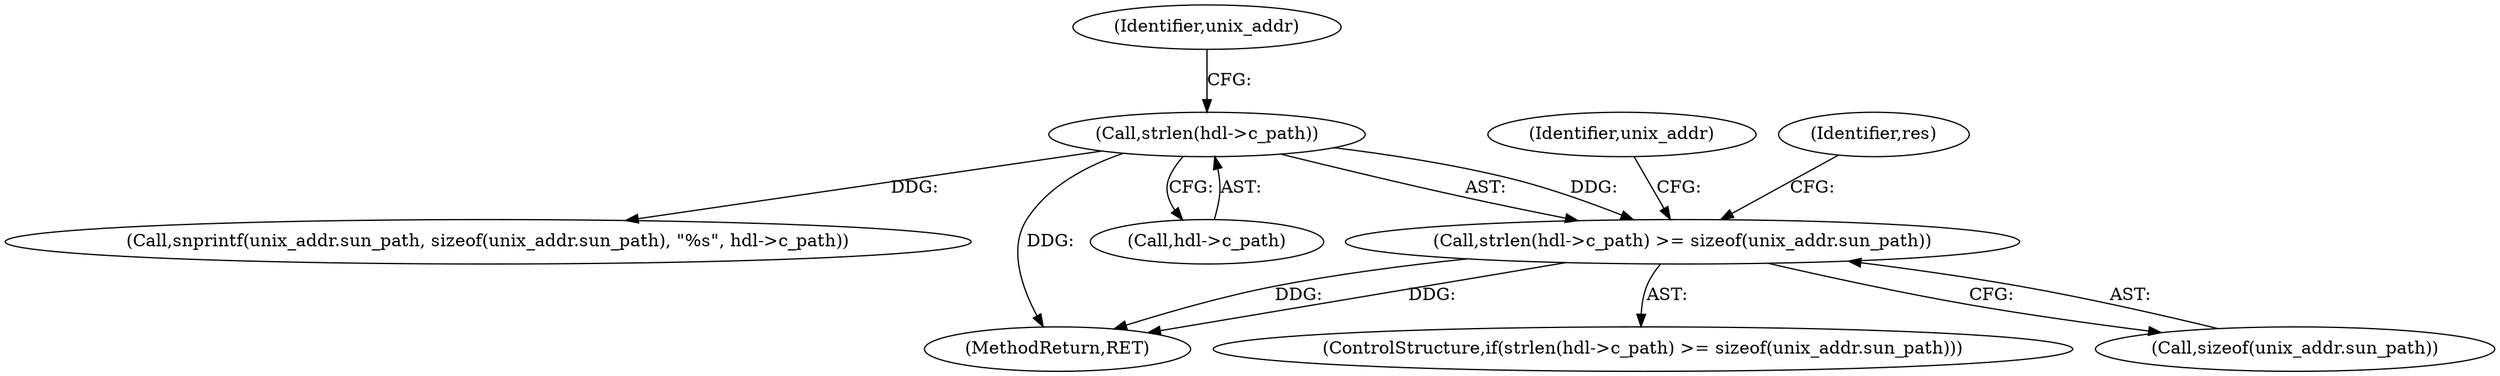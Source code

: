 digraph "0_opa-ff_c5759e7b76f5bf844be6c6641cc1b356bbc83869_0@API" {
"1000134" [label="(Call,strlen(hdl->c_path) >= sizeof(unix_addr.sun_path))"];
"1000135" [label="(Call,strlen(hdl->c_path))"];
"1000148" [label="(Call,snprintf(unix_addr.sun_path, sizeof(unix_addr.sun_path), \"%s\", hdl->c_path))"];
"1000150" [label="(Identifier,unix_addr)"];
"1000283" [label="(MethodReturn,RET)"];
"1000145" [label="(Identifier,res)"];
"1000135" [label="(Call,strlen(hdl->c_path))"];
"1000136" [label="(Call,hdl->c_path)"];
"1000141" [label="(Identifier,unix_addr)"];
"1000133" [label="(ControlStructure,if(strlen(hdl->c_path) >= sizeof(unix_addr.sun_path)))"];
"1000139" [label="(Call,sizeof(unix_addr.sun_path))"];
"1000134" [label="(Call,strlen(hdl->c_path) >= sizeof(unix_addr.sun_path))"];
"1000134" -> "1000133"  [label="AST: "];
"1000134" -> "1000139"  [label="CFG: "];
"1000135" -> "1000134"  [label="AST: "];
"1000139" -> "1000134"  [label="AST: "];
"1000145" -> "1000134"  [label="CFG: "];
"1000150" -> "1000134"  [label="CFG: "];
"1000134" -> "1000283"  [label="DDG: "];
"1000134" -> "1000283"  [label="DDG: "];
"1000135" -> "1000134"  [label="DDG: "];
"1000135" -> "1000136"  [label="CFG: "];
"1000136" -> "1000135"  [label="AST: "];
"1000141" -> "1000135"  [label="CFG: "];
"1000135" -> "1000283"  [label="DDG: "];
"1000135" -> "1000148"  [label="DDG: "];
}
